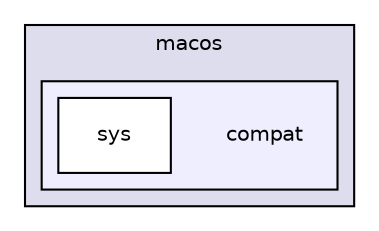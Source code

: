 digraph "vorbis/libvorbis-1.3.3/macos/compat" {
  compound=true
  node [ fontsize="10", fontname="Helvetica"];
  edge [ labelfontsize="10", labelfontname="Helvetica"];
  subgraph clusterdir_e3cf3130d4f19e33260447df1e9f5607 {
    graph [ bgcolor="#ddddee", pencolor="black", label="macos" fontname="Helvetica", fontsize="10", URL="dir_e3cf3130d4f19e33260447df1e9f5607.html"]
  subgraph clusterdir_1ca5e4a92f36b227642f2092a30eee86 {
    graph [ bgcolor="#eeeeff", pencolor="black", label="" URL="dir_1ca5e4a92f36b227642f2092a30eee86.html"];
    dir_1ca5e4a92f36b227642f2092a30eee86 [shape=plaintext label="compat"];
    dir_ced6a494197bca5aa5f57c552c4e5026 [shape=box label="sys" color="black" fillcolor="white" style="filled" URL="dir_ced6a494197bca5aa5f57c552c4e5026.html"];
  }
  }
}
